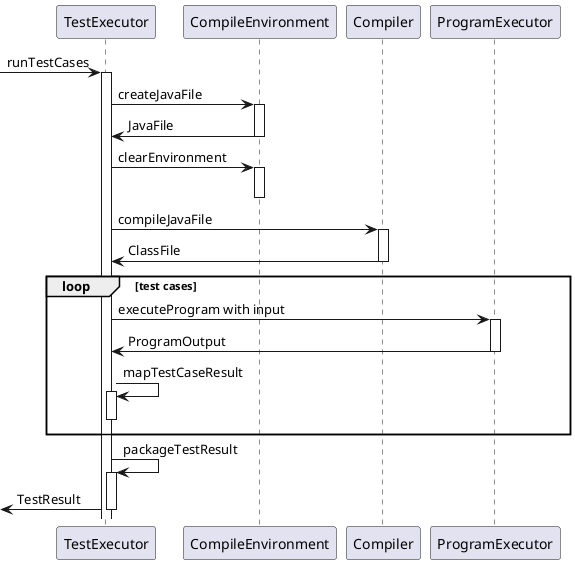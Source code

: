 @startuml
[-> TestExecutor:runTestCases
activate TestExecutor

TestExecutor -> CompileEnvironment:createJavaFile
activate CompileEnvironment
CompileEnvironment -> TestExecutor:JavaFile
deactivate CompileEnvironment

TestExecutor -> CompileEnvironment:clearEnvironment
activate CompileEnvironment
deactivate CompileEnvironment

TestExecutor -> Compiler:compileJavaFile
activate Compiler
Compiler -> TestExecutor:ClassFile
deactivate Compiler

loop test cases
TestExecutor -> ProgramExecutor:executeProgram with input
activate ProgramExecutor
ProgramExecutor -> TestExecutor:ProgramOutput
deactivate ProgramExecutor
TestExecutor -> TestExecutor:mapTestCaseResult
activate TestExecutor
deactivate TestExecutor

end

TestExecutor -> TestExecutor:packageTestResult
activate TestExecutor

[<-TestExecutor:TestResult
deactivate TestExecutor
@enduml